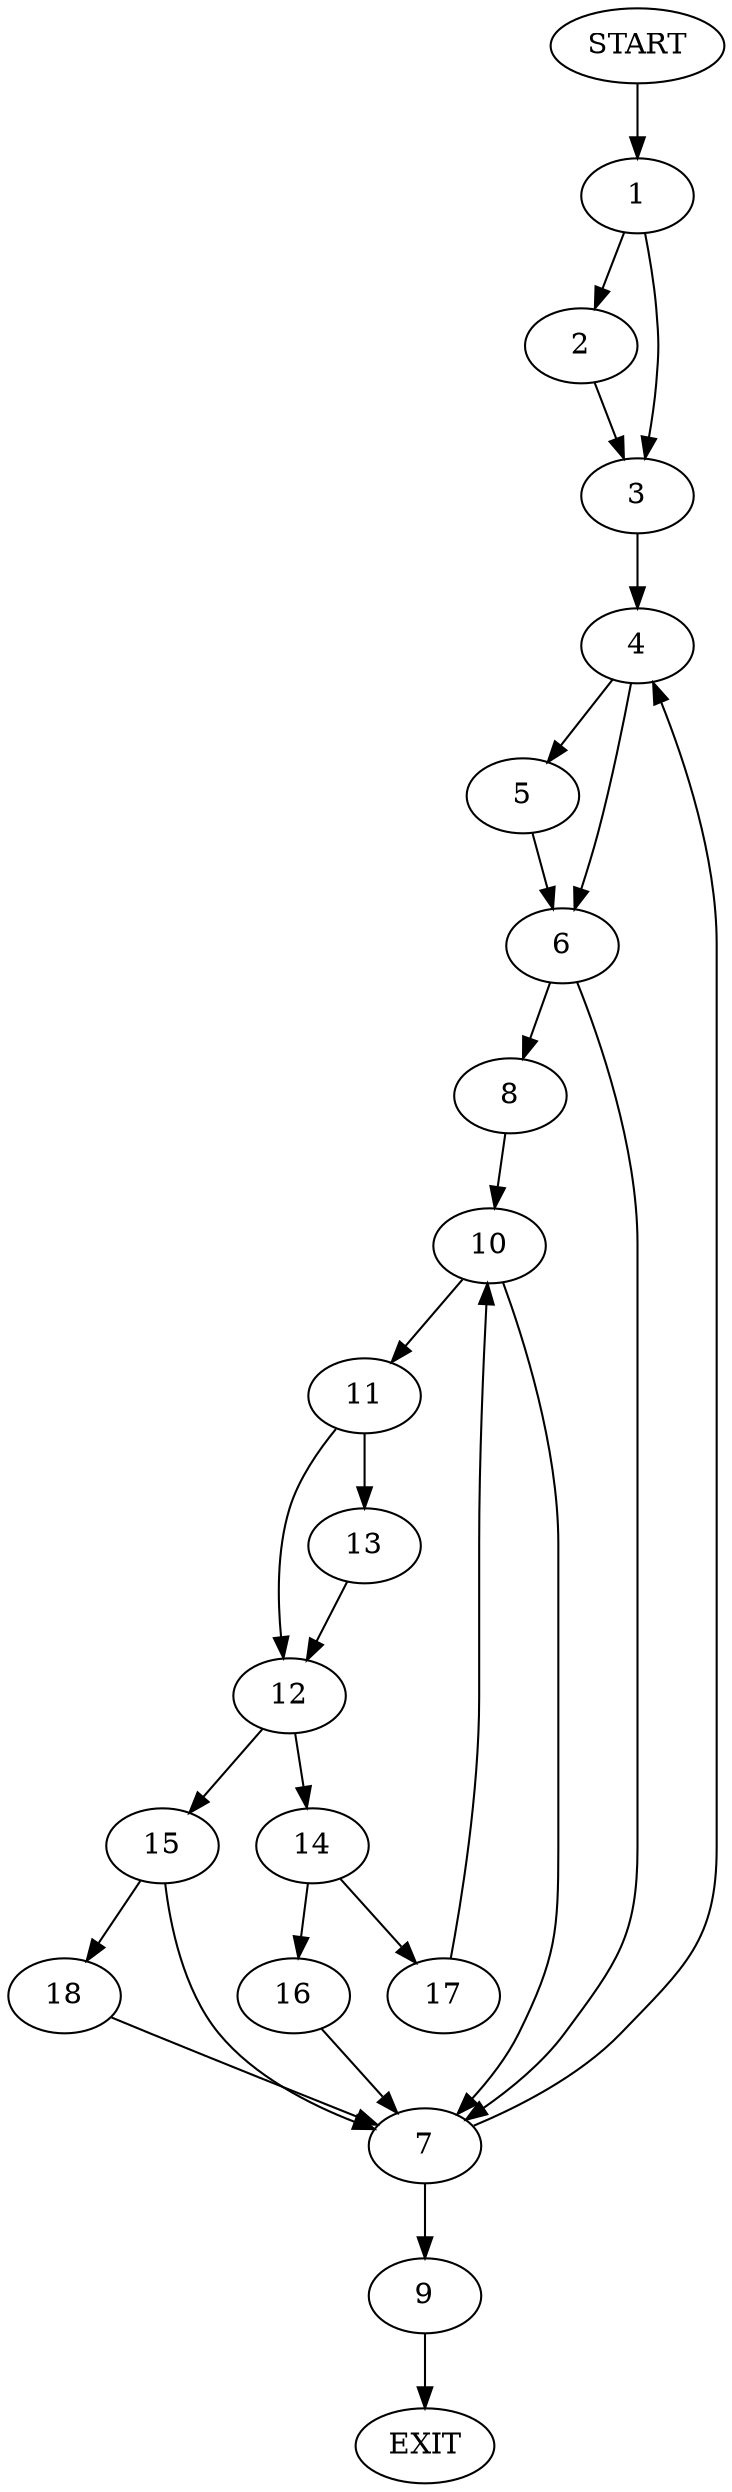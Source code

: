 digraph {
0 [label="START"]
19 [label="EXIT"]
0 -> 1
1 -> 2
1 -> 3
2 -> 3
3 -> 4
4 -> 5
4 -> 6
5 -> 6
6 -> 7
6 -> 8
7 -> 9
7 -> 4
8 -> 10
10 -> 7
10 -> 11
11 -> 12
11 -> 13
13 -> 12
12 -> 14
12 -> 15
14 -> 16
14 -> 17
15 -> 7
15 -> 18
18 -> 7
16 -> 7
17 -> 10
9 -> 19
}
